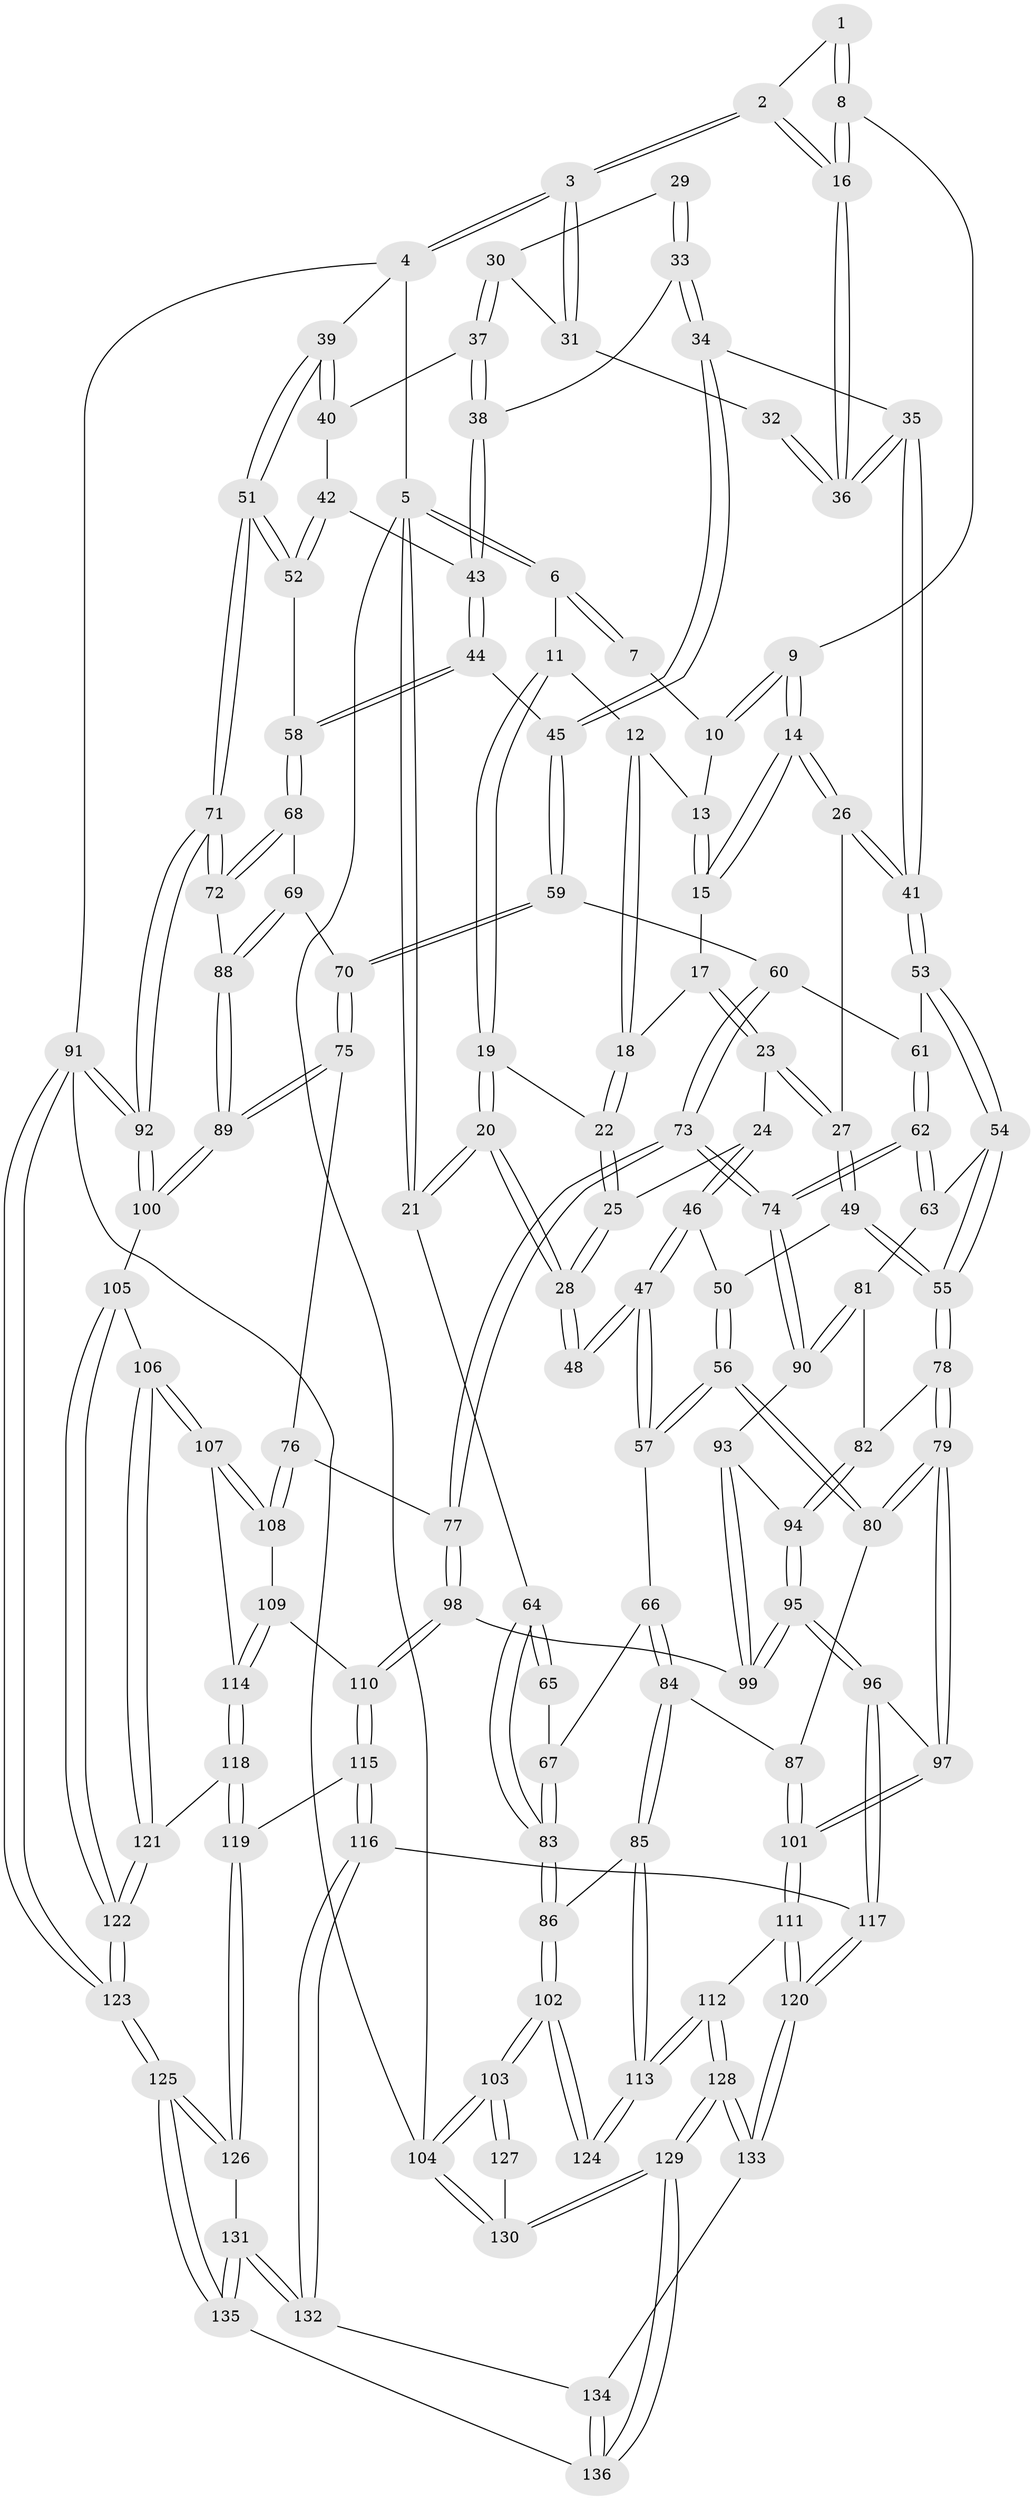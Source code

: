 // coarse degree distribution, {4: 0.345679012345679, 5: 0.4567901234567901, 6: 0.09876543209876543, 3: 0.06172839506172839, 7: 0.024691358024691357, 8: 0.012345679012345678}
// Generated by graph-tools (version 1.1) at 2025/21/03/04/25 18:21:39]
// undirected, 136 vertices, 337 edges
graph export_dot {
graph [start="1"]
  node [color=gray90,style=filled];
  1 [pos="+0.519807478438517+0"];
  2 [pos="+1+0"];
  3 [pos="+1+0"];
  4 [pos="+1+0"];
  5 [pos="+0+0"];
  6 [pos="+0+0"];
  7 [pos="+0.3389881355697085+0"];
  8 [pos="+0.5668884691654066+0.1609662003960156"];
  9 [pos="+0.47576307570282605+0.18685152539487965"];
  10 [pos="+0.33564006069187774+0"];
  11 [pos="+0.10362596224059784+0.09196621653063915"];
  12 [pos="+0.11966993723029512+0.09448329487809333"];
  13 [pos="+0.2836718280011087+0.04008976108729841"];
  14 [pos="+0.46513130695880156+0.1946308668945345"];
  15 [pos="+0.30214165077341804+0.1529634567515314"];
  16 [pos="+0.6227085422262736+0.17774802870118506"];
  17 [pos="+0.26992090062291685+0.1831550271385563"];
  18 [pos="+0.22809934000016138+0.18128540868780668"];
  19 [pos="+0.05694129877735748+0.17360337293826597"];
  20 [pos="+0+0.29431942152620744"];
  21 [pos="+0+0.30604300799598183"];
  22 [pos="+0.14556138393478768+0.2323629238281879"];
  23 [pos="+0.26792682055440964+0.2999803351092532"];
  24 [pos="+0.22459447853927186+0.3295969062514112"];
  25 [pos="+0.15499367916986104+0.2946153544350524"];
  26 [pos="+0.43259160714887873+0.3088296166449331"];
  27 [pos="+0.37772973334945903+0.33782921085657225"];
  28 [pos="+0.05751370610661813+0.34352769057304494"];
  29 [pos="+0.8534404765813507+0.23804588442629257"];
  30 [pos="+0.9214733438355464+0.20575971208018798"];
  31 [pos="+1+0.044862324856881235"];
  32 [pos="+0.7229754614571914+0.1945154408839357"];
  33 [pos="+0.7677966468068635+0.3203717863233501"];
  34 [pos="+0.7206358375952067+0.33930793978068174"];
  35 [pos="+0.6660875876207335+0.26502722644409427"];
  36 [pos="+0.650461124720215+0.21108514328313518"];
  37 [pos="+0.9134024115539439+0.29778899358177235"];
  38 [pos="+0.8879981011362816+0.33611298733900474"];
  39 [pos="+1+0.3615474693643047"];
  40 [pos="+0.9734645505286652+0.34727146199989484"];
  41 [pos="+0.5135433355431289+0.3949675124712562"];
  42 [pos="+0.9389683090714253+0.3874816595398598"];
  43 [pos="+0.8920436175155106+0.3906090688885512"];
  44 [pos="+0.872108271705817+0.42520334551711003"];
  45 [pos="+0.7251017416346439+0.4104937648022769"];
  46 [pos="+0.2206047650310408+0.3559178007305397"];
  47 [pos="+0.1491054669807582+0.44809466178402296"];
  48 [pos="+0.14857669313489366+0.44774293281140265"];
  49 [pos="+0.34205193048132676+0.45954481858590585"];
  50 [pos="+0.2560953503381064+0.3964447498054909"];
  51 [pos="+1+0.46075103175831333"];
  52 [pos="+1+0.44338370932875926"];
  53 [pos="+0.5159829960685873+0.40491537901120156"];
  54 [pos="+0.4986365749960388+0.4424598275816262"];
  55 [pos="+0.34661918104674594+0.5158256427730764"];
  56 [pos="+0.2119774018999217+0.5308008624455282"];
  57 [pos="+0.15287370776523435+0.46119252700123375"];
  58 [pos="+0.8981733198611991+0.4719979134838951"];
  59 [pos="+0.7175104025420536+0.42732547963084044"];
  60 [pos="+0.714351191950934+0.4289446843962763"];
  61 [pos="+0.6031343192472881+0.4385760176242047"];
  62 [pos="+0.5660067471326646+0.5617841118610618"];
  63 [pos="+0.520860142558898+0.5120662231098277"];
  64 [pos="+0+0.40569439114461175"];
  65 [pos="+0.1325462516806293+0.44923798433325646"];
  66 [pos="+0.06405041557261124+0.5251050700126233"];
  67 [pos="+0+0.48084134450572463"];
  68 [pos="+0.8980365561611303+0.4731788813164618"];
  69 [pos="+0.7895880184941181+0.5308759427627545"];
  70 [pos="+0.7684865672862294+0.5309353524496464"];
  71 [pos="+1+0.5718523046423322"];
  72 [pos="+0.9258873043365808+0.576897921781658"];
  73 [pos="+0.6017006545028628+0.6004256350320346"];
  74 [pos="+0.5759287054011838+0.5858963359048582"];
  75 [pos="+0.7553252904359178+0.5902748150064875"];
  76 [pos="+0.7044294379472633+0.6208277090097166"];
  77 [pos="+0.6073170113974808+0.6088778037614824"];
  78 [pos="+0.345229270156128+0.5197568592289413"];
  79 [pos="+0.2827660065937878+0.5552803056472408"];
  80 [pos="+0.22644089355003166+0.5509235767478445"];
  81 [pos="+0.4227744258112817+0.557259220348251"];
  82 [pos="+0.3915359317056656+0.5552609264631566"];
  83 [pos="+0+0.4208465104474415"];
  84 [pos="+0.08704993374237296+0.6511679400600815"];
  85 [pos="+0.05954835085370853+0.6892060570041375"];
  86 [pos="+0+0.674505291822601"];
  87 [pos="+0.19617144114813168+0.5799940298609886"];
  88 [pos="+0.9177383069845174+0.5837157729911973"];
  89 [pos="+0.8635314790745633+0.6792001807861645"];
  90 [pos="+0.5275759031196166+0.5997228828925475"];
  91 [pos="+1+1"];
  92 [pos="+1+0.8139347279059326"];
  93 [pos="+0.5227662500981197+0.6046240072831861"];
  94 [pos="+0.43070225114444693+0.6606928687829288"];
  95 [pos="+0.4234397816319211+0.7369689161352596"];
  96 [pos="+0.40601623575642265+0.7533460319942459"];
  97 [pos="+0.3203395222283998+0.7489367665876866"];
  98 [pos="+0.5881377603878998+0.7326161497932433"];
  99 [pos="+0.4863873272976926+0.7276429537832277"];
  100 [pos="+0.8667675818756648+0.746196889645828"];
  101 [pos="+0.24385181184895116+0.7993752669928695"];
  102 [pos="+0+0.9301619606370204"];
  103 [pos="+0+1"];
  104 [pos="+0+1"];
  105 [pos="+0.8605125059410992+0.7515704925915002"];
  106 [pos="+0.8434397858231439+0.7552939699594876"];
  107 [pos="+0.8396492259732645+0.7557551655024487"];
  108 [pos="+0.7215161355111573+0.6949020525284925"];
  109 [pos="+0.677953129460883+0.7311879451375837"];
  110 [pos="+0.5944676963789697+0.7418953492680302"];
  111 [pos="+0.22739326806787705+0.813877913185846"];
  112 [pos="+0.18273567779974847+0.8293893145921246"];
  113 [pos="+0.16606170998759348+0.8260762963921118"];
  114 [pos="+0.74519264142437+0.8064388921749422"];
  115 [pos="+0.6083174023284484+0.8599635259419947"];
  116 [pos="+0.5537544352877845+0.891577996100327"];
  117 [pos="+0.4477410801723013+0.8542059603875285"];
  118 [pos="+0.6960675096120699+0.8632003587371669"];
  119 [pos="+0.6531055669554153+0.8752973087012369"];
  120 [pos="+0.3760537798986201+0.9444026305026784"];
  121 [pos="+0.7743809232606732+0.912534332904742"];
  122 [pos="+0.8762400871280994+1"];
  123 [pos="+1+1"];
  124 [pos="+0.14125289785960812+0.846195114174914"];
  125 [pos="+0.8891001886124029+1"];
  126 [pos="+0.6604683166558843+0.9034656401038512"];
  127 [pos="+0.11898354927071075+0.8837521153684651"];
  128 [pos="+0.2894516285468477+1"];
  129 [pos="+0.2893633214805721+1"];
  130 [pos="+0.03674206553971026+1"];
  131 [pos="+0.5822190356895898+1"];
  132 [pos="+0.5473813203921608+0.9219874556678452"];
  133 [pos="+0.3754417285678186+0.9864021614326536"];
  134 [pos="+0.4816505955786136+0.9663768824461546"];
  135 [pos="+0.5881312683806662+1"];
  136 [pos="+0.517974605322308+1"];
  1 -- 2;
  1 -- 8;
  1 -- 8;
  2 -- 3;
  2 -- 3;
  2 -- 16;
  2 -- 16;
  3 -- 4;
  3 -- 4;
  3 -- 31;
  3 -- 31;
  4 -- 5;
  4 -- 39;
  4 -- 91;
  5 -- 6;
  5 -- 6;
  5 -- 21;
  5 -- 21;
  5 -- 104;
  6 -- 7;
  6 -- 7;
  6 -- 11;
  7 -- 10;
  8 -- 9;
  8 -- 16;
  8 -- 16;
  9 -- 10;
  9 -- 10;
  9 -- 14;
  9 -- 14;
  10 -- 13;
  11 -- 12;
  11 -- 19;
  11 -- 19;
  12 -- 13;
  12 -- 18;
  12 -- 18;
  13 -- 15;
  13 -- 15;
  14 -- 15;
  14 -- 15;
  14 -- 26;
  14 -- 26;
  15 -- 17;
  16 -- 36;
  16 -- 36;
  17 -- 18;
  17 -- 23;
  17 -- 23;
  18 -- 22;
  18 -- 22;
  19 -- 20;
  19 -- 20;
  19 -- 22;
  20 -- 21;
  20 -- 21;
  20 -- 28;
  20 -- 28;
  21 -- 64;
  22 -- 25;
  22 -- 25;
  23 -- 24;
  23 -- 27;
  23 -- 27;
  24 -- 25;
  24 -- 46;
  24 -- 46;
  25 -- 28;
  25 -- 28;
  26 -- 27;
  26 -- 41;
  26 -- 41;
  27 -- 49;
  27 -- 49;
  28 -- 48;
  28 -- 48;
  29 -- 30;
  29 -- 33;
  29 -- 33;
  30 -- 31;
  30 -- 37;
  30 -- 37;
  31 -- 32;
  32 -- 36;
  32 -- 36;
  33 -- 34;
  33 -- 34;
  33 -- 38;
  34 -- 35;
  34 -- 45;
  34 -- 45;
  35 -- 36;
  35 -- 36;
  35 -- 41;
  35 -- 41;
  37 -- 38;
  37 -- 38;
  37 -- 40;
  38 -- 43;
  38 -- 43;
  39 -- 40;
  39 -- 40;
  39 -- 51;
  39 -- 51;
  40 -- 42;
  41 -- 53;
  41 -- 53;
  42 -- 43;
  42 -- 52;
  42 -- 52;
  43 -- 44;
  43 -- 44;
  44 -- 45;
  44 -- 58;
  44 -- 58;
  45 -- 59;
  45 -- 59;
  46 -- 47;
  46 -- 47;
  46 -- 50;
  47 -- 48;
  47 -- 48;
  47 -- 57;
  47 -- 57;
  49 -- 50;
  49 -- 55;
  49 -- 55;
  50 -- 56;
  50 -- 56;
  51 -- 52;
  51 -- 52;
  51 -- 71;
  51 -- 71;
  52 -- 58;
  53 -- 54;
  53 -- 54;
  53 -- 61;
  54 -- 55;
  54 -- 55;
  54 -- 63;
  55 -- 78;
  55 -- 78;
  56 -- 57;
  56 -- 57;
  56 -- 80;
  56 -- 80;
  57 -- 66;
  58 -- 68;
  58 -- 68;
  59 -- 60;
  59 -- 70;
  59 -- 70;
  60 -- 61;
  60 -- 73;
  60 -- 73;
  61 -- 62;
  61 -- 62;
  62 -- 63;
  62 -- 63;
  62 -- 74;
  62 -- 74;
  63 -- 81;
  64 -- 65;
  64 -- 65;
  64 -- 83;
  64 -- 83;
  65 -- 67;
  66 -- 67;
  66 -- 84;
  66 -- 84;
  67 -- 83;
  67 -- 83;
  68 -- 69;
  68 -- 72;
  68 -- 72;
  69 -- 70;
  69 -- 88;
  69 -- 88;
  70 -- 75;
  70 -- 75;
  71 -- 72;
  71 -- 72;
  71 -- 92;
  71 -- 92;
  72 -- 88;
  73 -- 74;
  73 -- 74;
  73 -- 77;
  73 -- 77;
  74 -- 90;
  74 -- 90;
  75 -- 76;
  75 -- 89;
  75 -- 89;
  76 -- 77;
  76 -- 108;
  76 -- 108;
  77 -- 98;
  77 -- 98;
  78 -- 79;
  78 -- 79;
  78 -- 82;
  79 -- 80;
  79 -- 80;
  79 -- 97;
  79 -- 97;
  80 -- 87;
  81 -- 82;
  81 -- 90;
  81 -- 90;
  82 -- 94;
  82 -- 94;
  83 -- 86;
  83 -- 86;
  84 -- 85;
  84 -- 85;
  84 -- 87;
  85 -- 86;
  85 -- 113;
  85 -- 113;
  86 -- 102;
  86 -- 102;
  87 -- 101;
  87 -- 101;
  88 -- 89;
  88 -- 89;
  89 -- 100;
  89 -- 100;
  90 -- 93;
  91 -- 92;
  91 -- 92;
  91 -- 123;
  91 -- 123;
  91 -- 104;
  92 -- 100;
  92 -- 100;
  93 -- 94;
  93 -- 99;
  93 -- 99;
  94 -- 95;
  94 -- 95;
  95 -- 96;
  95 -- 96;
  95 -- 99;
  95 -- 99;
  96 -- 97;
  96 -- 117;
  96 -- 117;
  97 -- 101;
  97 -- 101;
  98 -- 99;
  98 -- 110;
  98 -- 110;
  100 -- 105;
  101 -- 111;
  101 -- 111;
  102 -- 103;
  102 -- 103;
  102 -- 124;
  102 -- 124;
  103 -- 104;
  103 -- 104;
  103 -- 127;
  103 -- 127;
  104 -- 130;
  104 -- 130;
  105 -- 106;
  105 -- 122;
  105 -- 122;
  106 -- 107;
  106 -- 107;
  106 -- 121;
  106 -- 121;
  107 -- 108;
  107 -- 108;
  107 -- 114;
  108 -- 109;
  109 -- 110;
  109 -- 114;
  109 -- 114;
  110 -- 115;
  110 -- 115;
  111 -- 112;
  111 -- 120;
  111 -- 120;
  112 -- 113;
  112 -- 113;
  112 -- 128;
  112 -- 128;
  113 -- 124;
  113 -- 124;
  114 -- 118;
  114 -- 118;
  115 -- 116;
  115 -- 116;
  115 -- 119;
  116 -- 117;
  116 -- 132;
  116 -- 132;
  117 -- 120;
  117 -- 120;
  118 -- 119;
  118 -- 119;
  118 -- 121;
  119 -- 126;
  119 -- 126;
  120 -- 133;
  120 -- 133;
  121 -- 122;
  121 -- 122;
  122 -- 123;
  122 -- 123;
  123 -- 125;
  123 -- 125;
  125 -- 126;
  125 -- 126;
  125 -- 135;
  125 -- 135;
  126 -- 131;
  127 -- 130;
  128 -- 129;
  128 -- 129;
  128 -- 133;
  128 -- 133;
  129 -- 130;
  129 -- 130;
  129 -- 136;
  129 -- 136;
  131 -- 132;
  131 -- 132;
  131 -- 135;
  131 -- 135;
  132 -- 134;
  133 -- 134;
  134 -- 136;
  134 -- 136;
  135 -- 136;
}
